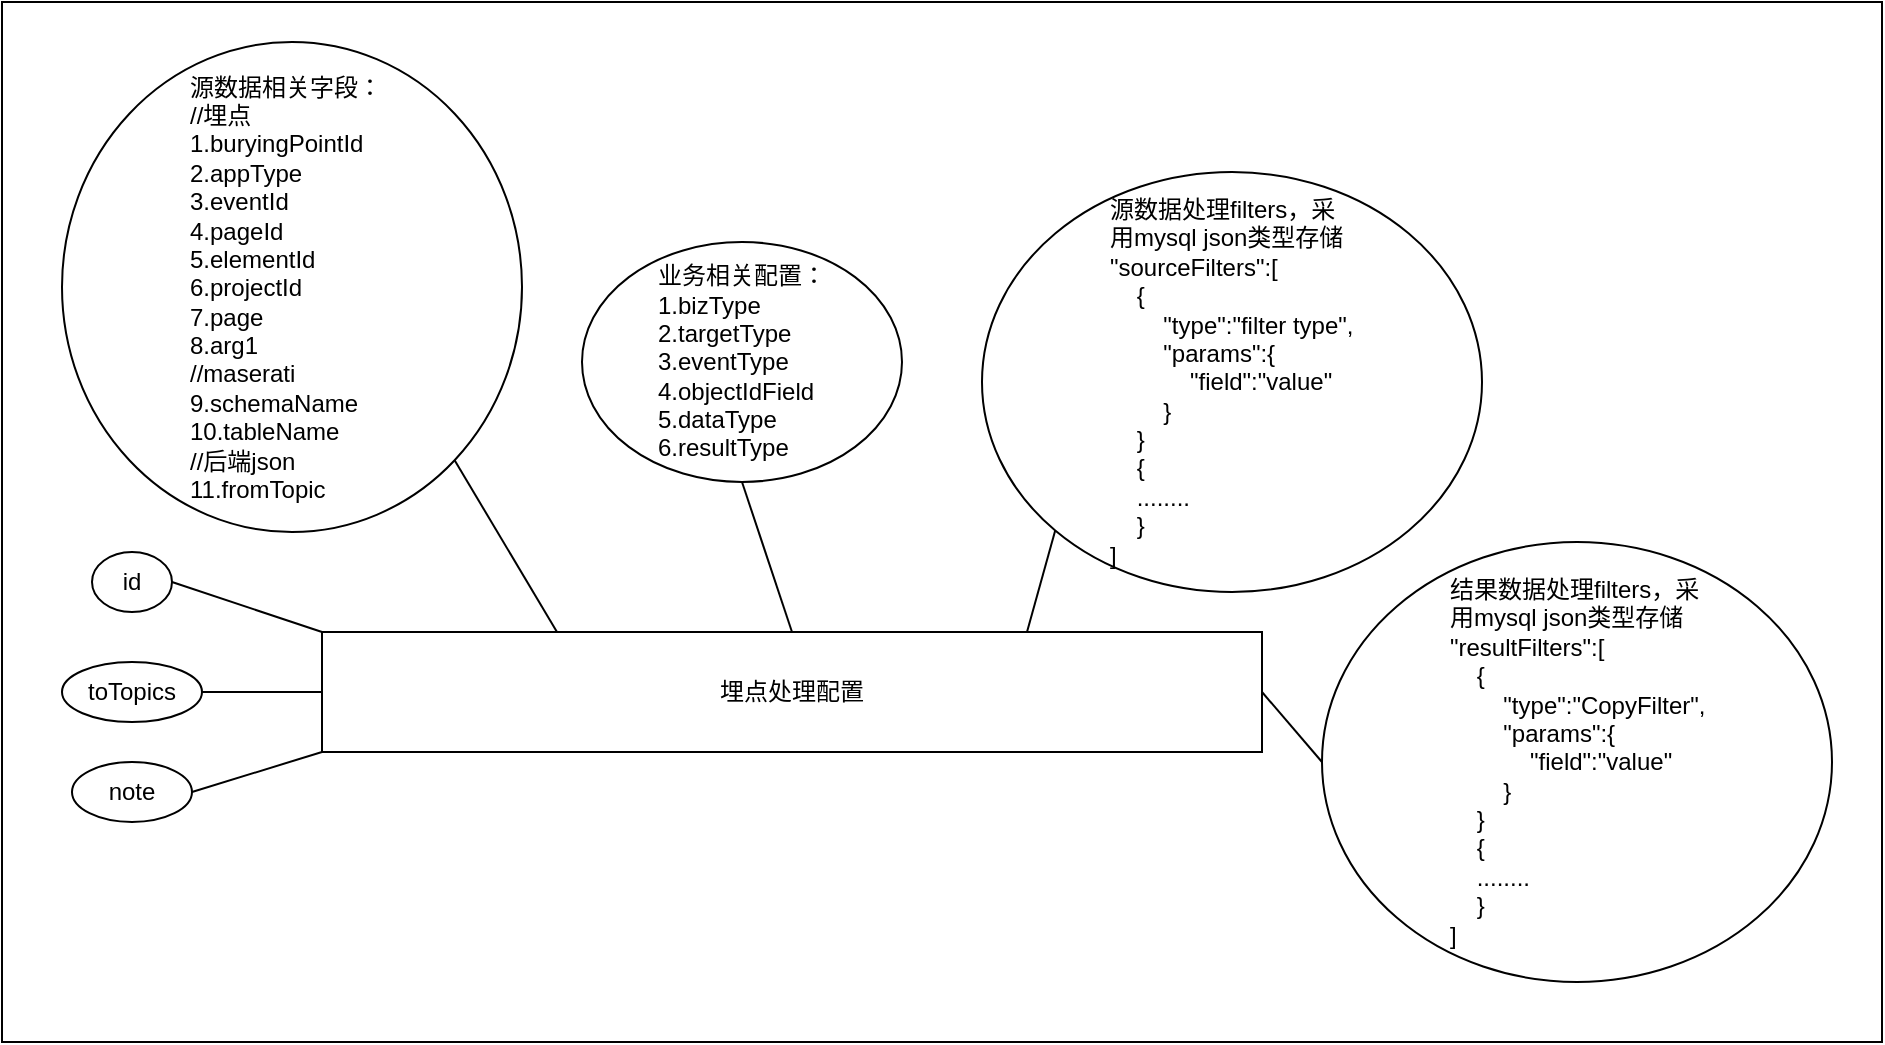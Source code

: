 <mxfile version="13.7.9" type="github">
  <diagram id="R2lEEEUBdFMjLlhIrx00" name="Page-1">
    <mxGraphModel dx="1426" dy="825" grid="1" gridSize="10" guides="1" tooltips="1" connect="1" arrows="1" fold="1" page="1" pageScale="1" pageWidth="850" pageHeight="1100" math="0" shadow="0" extFonts="Permanent Marker^https://fonts.googleapis.com/css?family=Permanent+Marker">
      <root>
        <mxCell id="0" />
        <mxCell id="1" parent="0" />
        <mxCell id="MYoXy8F3OLypVtrj_-tT-12" value="" style="rounded=0;whiteSpace=wrap;html=1;align=left;" parent="1" vertex="1">
          <mxGeometry x="40" y="120" width="940" height="520" as="geometry" />
        </mxCell>
        <mxCell id="MYoXy8F3OLypVtrj_-tT-7" style="rounded=0;orthogonalLoop=1;jettySize=auto;html=1;exitX=0;exitY=0.5;exitDx=0;exitDy=0;entryX=1;entryY=0.5;entryDx=0;entryDy=0;endArrow=none;endFill=0;" parent="1" source="MYoXy8F3OLypVtrj_-tT-1" target="MYoXy8F3OLypVtrj_-tT-4" edge="1">
          <mxGeometry relative="1" as="geometry" />
        </mxCell>
        <mxCell id="MYoXy8F3OLypVtrj_-tT-10" style="edgeStyle=none;rounded=0;orthogonalLoop=1;jettySize=auto;html=1;exitX=0.25;exitY=0;exitDx=0;exitDy=0;entryX=1;entryY=1;entryDx=0;entryDy=0;endArrow=none;endFill=0;" parent="1" source="MYoXy8F3OLypVtrj_-tT-1" target="MYoXy8F3OLypVtrj_-tT-3" edge="1">
          <mxGeometry relative="1" as="geometry" />
        </mxCell>
        <mxCell id="MYoXy8F3OLypVtrj_-tT-11" style="edgeStyle=none;rounded=0;orthogonalLoop=1;jettySize=auto;html=1;exitX=0.75;exitY=0;exitDx=0;exitDy=0;entryX=0;entryY=1;entryDx=0;entryDy=0;endArrow=none;endFill=0;" parent="1" source="MYoXy8F3OLypVtrj_-tT-1" target="MYoXy8F3OLypVtrj_-tT-5" edge="1">
          <mxGeometry relative="1" as="geometry" />
        </mxCell>
        <mxCell id="MYoXy8F3OLypVtrj_-tT-26" style="edgeStyle=none;rounded=0;orthogonalLoop=1;jettySize=auto;html=1;exitX=0;exitY=1;exitDx=0;exitDy=0;entryX=1;entryY=0.5;entryDx=0;entryDy=0;endArrow=none;endFill=0;" parent="1" source="MYoXy8F3OLypVtrj_-tT-1" target="MYoXy8F3OLypVtrj_-tT-25" edge="1">
          <mxGeometry relative="1" as="geometry" />
        </mxCell>
        <mxCell id="MYoXy8F3OLypVtrj_-tT-30" style="edgeStyle=none;rounded=0;orthogonalLoop=1;jettySize=auto;html=1;exitX=1;exitY=0.5;exitDx=0;exitDy=0;entryX=0;entryY=0.5;entryDx=0;entryDy=0;endArrow=none;endFill=0;" parent="1" source="MYoXy8F3OLypVtrj_-tT-1" target="MYoXy8F3OLypVtrj_-tT-29" edge="1">
          <mxGeometry relative="1" as="geometry" />
        </mxCell>
        <mxCell id="MYoXy8F3OLypVtrj_-tT-64" style="edgeStyle=none;rounded=0;orthogonalLoop=1;jettySize=auto;html=1;exitX=0.5;exitY=0;exitDx=0;exitDy=0;entryX=0.5;entryY=1;entryDx=0;entryDy=0;endArrow=none;endFill=0;" parent="1" source="MYoXy8F3OLypVtrj_-tT-1" target="MYoXy8F3OLypVtrj_-tT-63" edge="1">
          <mxGeometry relative="1" as="geometry" />
        </mxCell>
        <mxCell id="MYoXy8F3OLypVtrj_-tT-1" value="埋点处理配置" style="rounded=0;whiteSpace=wrap;html=1;" parent="1" vertex="1">
          <mxGeometry x="200" y="435" width="470" height="60" as="geometry" />
        </mxCell>
        <mxCell id="MYoXy8F3OLypVtrj_-tT-2" value="id" style="ellipse;whiteSpace=wrap;html=1;" parent="1" vertex="1">
          <mxGeometry x="85" y="395" width="40" height="30" as="geometry" />
        </mxCell>
        <mxCell id="MYoXy8F3OLypVtrj_-tT-3" value="源数据相关字段：&lt;br&gt;//埋点&lt;br&gt;1.buryingPointId&lt;br&gt;2.appType&lt;br&gt;3.eventId&lt;br&gt;4.pageId&lt;br&gt;5.elementId&lt;br&gt;6.projectId&lt;br&gt;7.page&lt;br&gt;8.arg1&lt;br&gt;//maserati&lt;br&gt;9.schemaName&lt;br&gt;10.tableName&lt;br&gt;//后端json&lt;br&gt;11.fromTopic" style="ellipse;whiteSpace=wrap;html=1;align=left;spacingTop=0;spacing=64;" parent="1" vertex="1">
          <mxGeometry x="70" y="140" width="230" height="245" as="geometry" />
        </mxCell>
        <mxCell id="MYoXy8F3OLypVtrj_-tT-4" value="toTopics" style="ellipse;whiteSpace=wrap;html=1;" parent="1" vertex="1">
          <mxGeometry x="70" y="450" width="70" height="30" as="geometry" />
        </mxCell>
        <mxCell id="MYoXy8F3OLypVtrj_-tT-5" value="源数据处理filters，采用mysql json类型存储&lt;br&gt;&quot;sourceFilters&quot;:[&lt;br&gt;&amp;nbsp; &amp;nbsp; {&lt;br&gt;&amp;nbsp; &amp;nbsp; &amp;nbsp; &amp;nbsp; &quot;type&quot;:&quot;filter type&quot;,&lt;br&gt;&amp;nbsp; &amp;nbsp; &amp;nbsp; &amp;nbsp; &quot;params&quot;:{&lt;br&gt;&amp;nbsp; &amp;nbsp; &amp;nbsp; &amp;nbsp; &amp;nbsp; &amp;nbsp; &quot;field&quot;:&quot;value&quot;&lt;br&gt;&amp;nbsp; &amp;nbsp; &amp;nbsp; &amp;nbsp; }&lt;br&gt;&amp;nbsp; &amp;nbsp; }&lt;br&gt;&amp;nbsp; &amp;nbsp; {&lt;br&gt;&amp;nbsp; &amp;nbsp; ........&lt;br&gt;&amp;nbsp; &amp;nbsp; }&lt;br&gt;]" style="ellipse;whiteSpace=wrap;html=1;align=left;spacingTop=0;spacing=64;" parent="1" vertex="1">
          <mxGeometry x="530" y="205" width="250" height="210" as="geometry" />
        </mxCell>
        <mxCell id="MYoXy8F3OLypVtrj_-tT-6" value="" style="endArrow=none;html=1;entryX=1;entryY=0.5;entryDx=0;entryDy=0;exitX=0;exitY=0;exitDx=0;exitDy=0;" parent="1" source="MYoXy8F3OLypVtrj_-tT-1" target="MYoXy8F3OLypVtrj_-tT-2" edge="1">
          <mxGeometry width="50" height="50" relative="1" as="geometry">
            <mxPoint x="590" y="560" as="sourcePoint" />
            <mxPoint x="640" y="510" as="targetPoint" />
          </mxGeometry>
        </mxCell>
        <mxCell id="MYoXy8F3OLypVtrj_-tT-25" value="note" style="ellipse;whiteSpace=wrap;html=1;" parent="1" vertex="1">
          <mxGeometry x="75" y="500" width="60" height="30" as="geometry" />
        </mxCell>
        <mxCell id="MYoXy8F3OLypVtrj_-tT-29" value="结果数据处理filters，采用mysql json类型存储&lt;br&gt;&quot;resultFilters&quot;:[&lt;br&gt;&amp;nbsp; &amp;nbsp; {&lt;br&gt;&amp;nbsp; &amp;nbsp; &amp;nbsp; &amp;nbsp; &quot;type&quot;:&quot;CopyFilter&quot;,&lt;br&gt;&amp;nbsp; &amp;nbsp; &amp;nbsp; &amp;nbsp; &quot;params&quot;:{&lt;br&gt;&amp;nbsp; &amp;nbsp; &amp;nbsp; &amp;nbsp; &amp;nbsp; &amp;nbsp; &quot;field&quot;:&quot;value&quot;&lt;br&gt;&amp;nbsp; &amp;nbsp; &amp;nbsp; &amp;nbsp; }&lt;br&gt;&amp;nbsp; &amp;nbsp; }&lt;br&gt;&amp;nbsp; &amp;nbsp; {&lt;br&gt;&amp;nbsp; &amp;nbsp; ........&lt;br&gt;&amp;nbsp; &amp;nbsp; }&lt;br&gt;]" style="ellipse;whiteSpace=wrap;html=1;align=left;spacingTop=0;spacing=64;" parent="1" vertex="1">
          <mxGeometry x="700" y="390" width="255" height="220" as="geometry" />
        </mxCell>
        <mxCell id="MYoXy8F3OLypVtrj_-tT-63" value="业务相关配置：&lt;br&gt;1.bizType&lt;br&gt;2.targetType&lt;br&gt;3.eventType&lt;br&gt;4.objectIdField&lt;br&gt;5.dataType&lt;br&gt;6.&lt;span style=&quot;text-align: center&quot;&gt;resultType&lt;/span&gt;" style="ellipse;whiteSpace=wrap;html=1;align=left;spacingTop=0;spacing=38;" parent="1" vertex="1">
          <mxGeometry x="330" y="240" width="160" height="120" as="geometry" />
        </mxCell>
      </root>
    </mxGraphModel>
  </diagram>
</mxfile>
